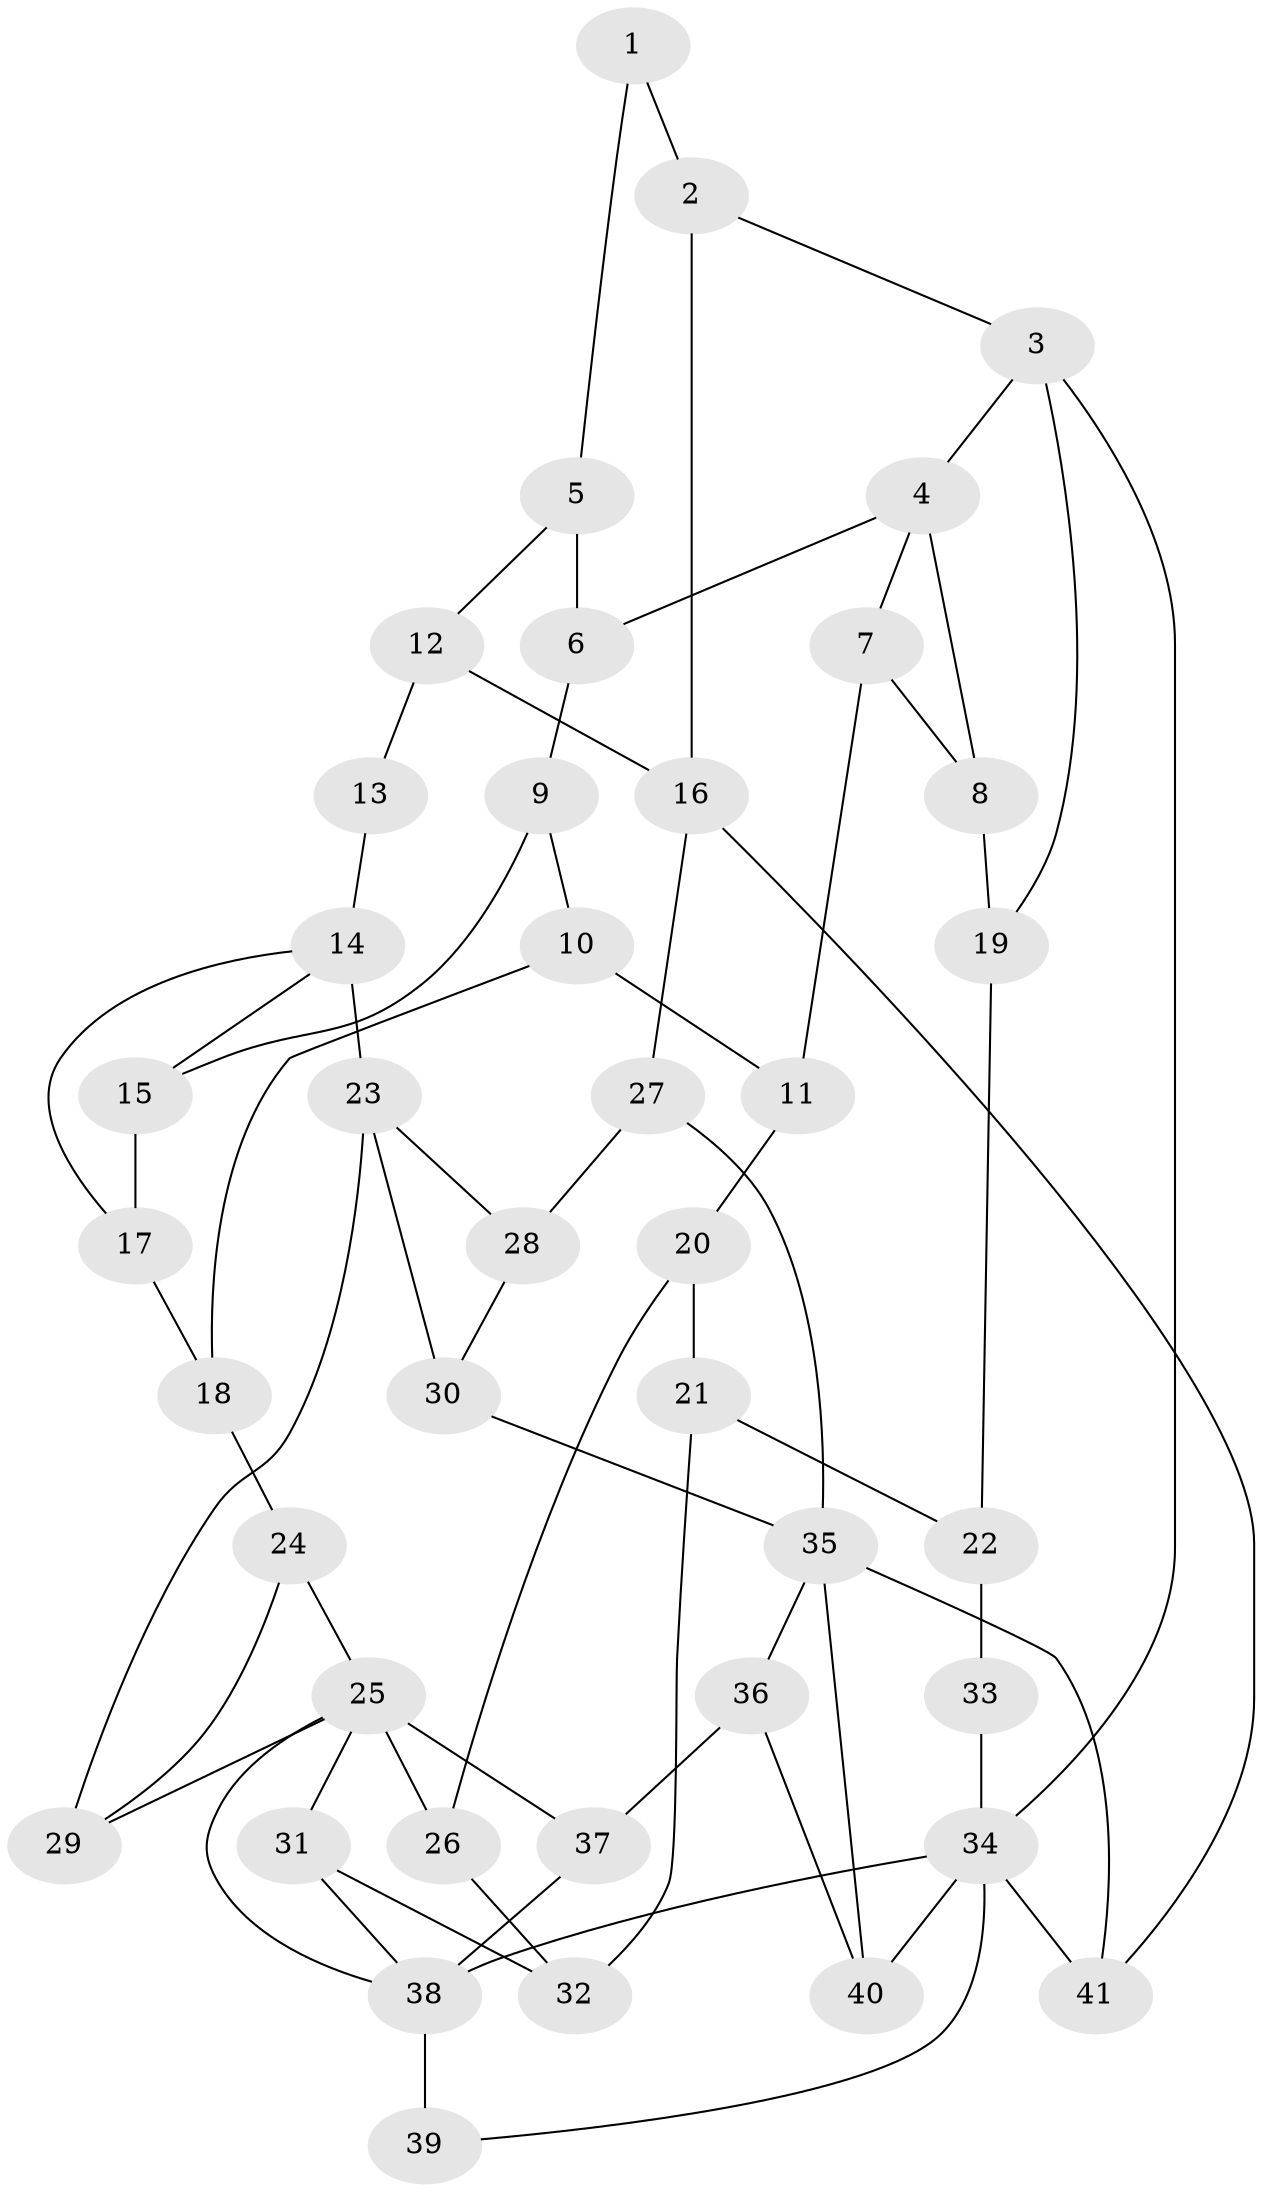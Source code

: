 // original degree distribution, {3: 0.029850746268656716, 6: 0.1791044776119403, 5: 0.5671641791044776, 4: 0.22388059701492538}
// Generated by graph-tools (version 1.1) at 2025/54/03/04/25 22:54:35]
// undirected, 41 vertices, 67 edges
graph export_dot {
  node [color=gray90,style=filled];
  1;
  2;
  3;
  4;
  5;
  6;
  7;
  8;
  9;
  10;
  11;
  12;
  13;
  14;
  15;
  16;
  17;
  18;
  19;
  20;
  21;
  22;
  23;
  24;
  25;
  26;
  27;
  28;
  29;
  30;
  31;
  32;
  33;
  34;
  35;
  36;
  37;
  38;
  39;
  40;
  41;
  1 -- 2 [weight=1.0];
  1 -- 5 [weight=1.0];
  2 -- 3 [weight=1.0];
  2 -- 16 [weight=2.0];
  3 -- 4 [weight=1.0];
  3 -- 19 [weight=1.0];
  3 -- 34 [weight=1.0];
  4 -- 6 [weight=1.0];
  4 -- 7 [weight=1.0];
  4 -- 8 [weight=1.0];
  5 -- 6 [weight=1.0];
  5 -- 12 [weight=1.0];
  6 -- 9 [weight=1.0];
  7 -- 8 [weight=1.0];
  7 -- 11 [weight=1.0];
  8 -- 19 [weight=1.0];
  9 -- 10 [weight=1.0];
  9 -- 15 [weight=1.0];
  10 -- 11 [weight=1.0];
  10 -- 18 [weight=1.0];
  11 -- 20 [weight=1.0];
  12 -- 13 [weight=2.0];
  12 -- 16 [weight=2.0];
  13 -- 14 [weight=2.0];
  14 -- 15 [weight=1.0];
  14 -- 17 [weight=1.0];
  14 -- 23 [weight=2.0];
  15 -- 17 [weight=1.0];
  16 -- 27 [weight=2.0];
  16 -- 41 [weight=1.0];
  17 -- 18 [weight=1.0];
  18 -- 24 [weight=1.0];
  19 -- 22 [weight=1.0];
  20 -- 21 [weight=1.0];
  20 -- 26 [weight=1.0];
  21 -- 22 [weight=1.0];
  21 -- 32 [weight=1.0];
  22 -- 33 [weight=1.0];
  23 -- 28 [weight=1.0];
  23 -- 29 [weight=1.0];
  23 -- 30 [weight=1.0];
  24 -- 25 [weight=1.0];
  24 -- 29 [weight=1.0];
  25 -- 26 [weight=1.0];
  25 -- 29 [weight=1.0];
  25 -- 31 [weight=1.0];
  25 -- 37 [weight=1.0];
  25 -- 38 [weight=1.0];
  26 -- 32 [weight=1.0];
  27 -- 28 [weight=1.0];
  27 -- 35 [weight=1.0];
  28 -- 30 [weight=1.0];
  30 -- 35 [weight=1.0];
  31 -- 32 [weight=1.0];
  31 -- 38 [weight=1.0];
  33 -- 34 [weight=2.0];
  34 -- 38 [weight=1.0];
  34 -- 39 [weight=1.0];
  34 -- 40 [weight=1.0];
  34 -- 41 [weight=1.0];
  35 -- 36 [weight=1.0];
  35 -- 40 [weight=1.0];
  35 -- 41 [weight=2.0];
  36 -- 37 [weight=1.0];
  36 -- 40 [weight=1.0];
  37 -- 38 [weight=1.0];
  38 -- 39 [weight=2.0];
}
